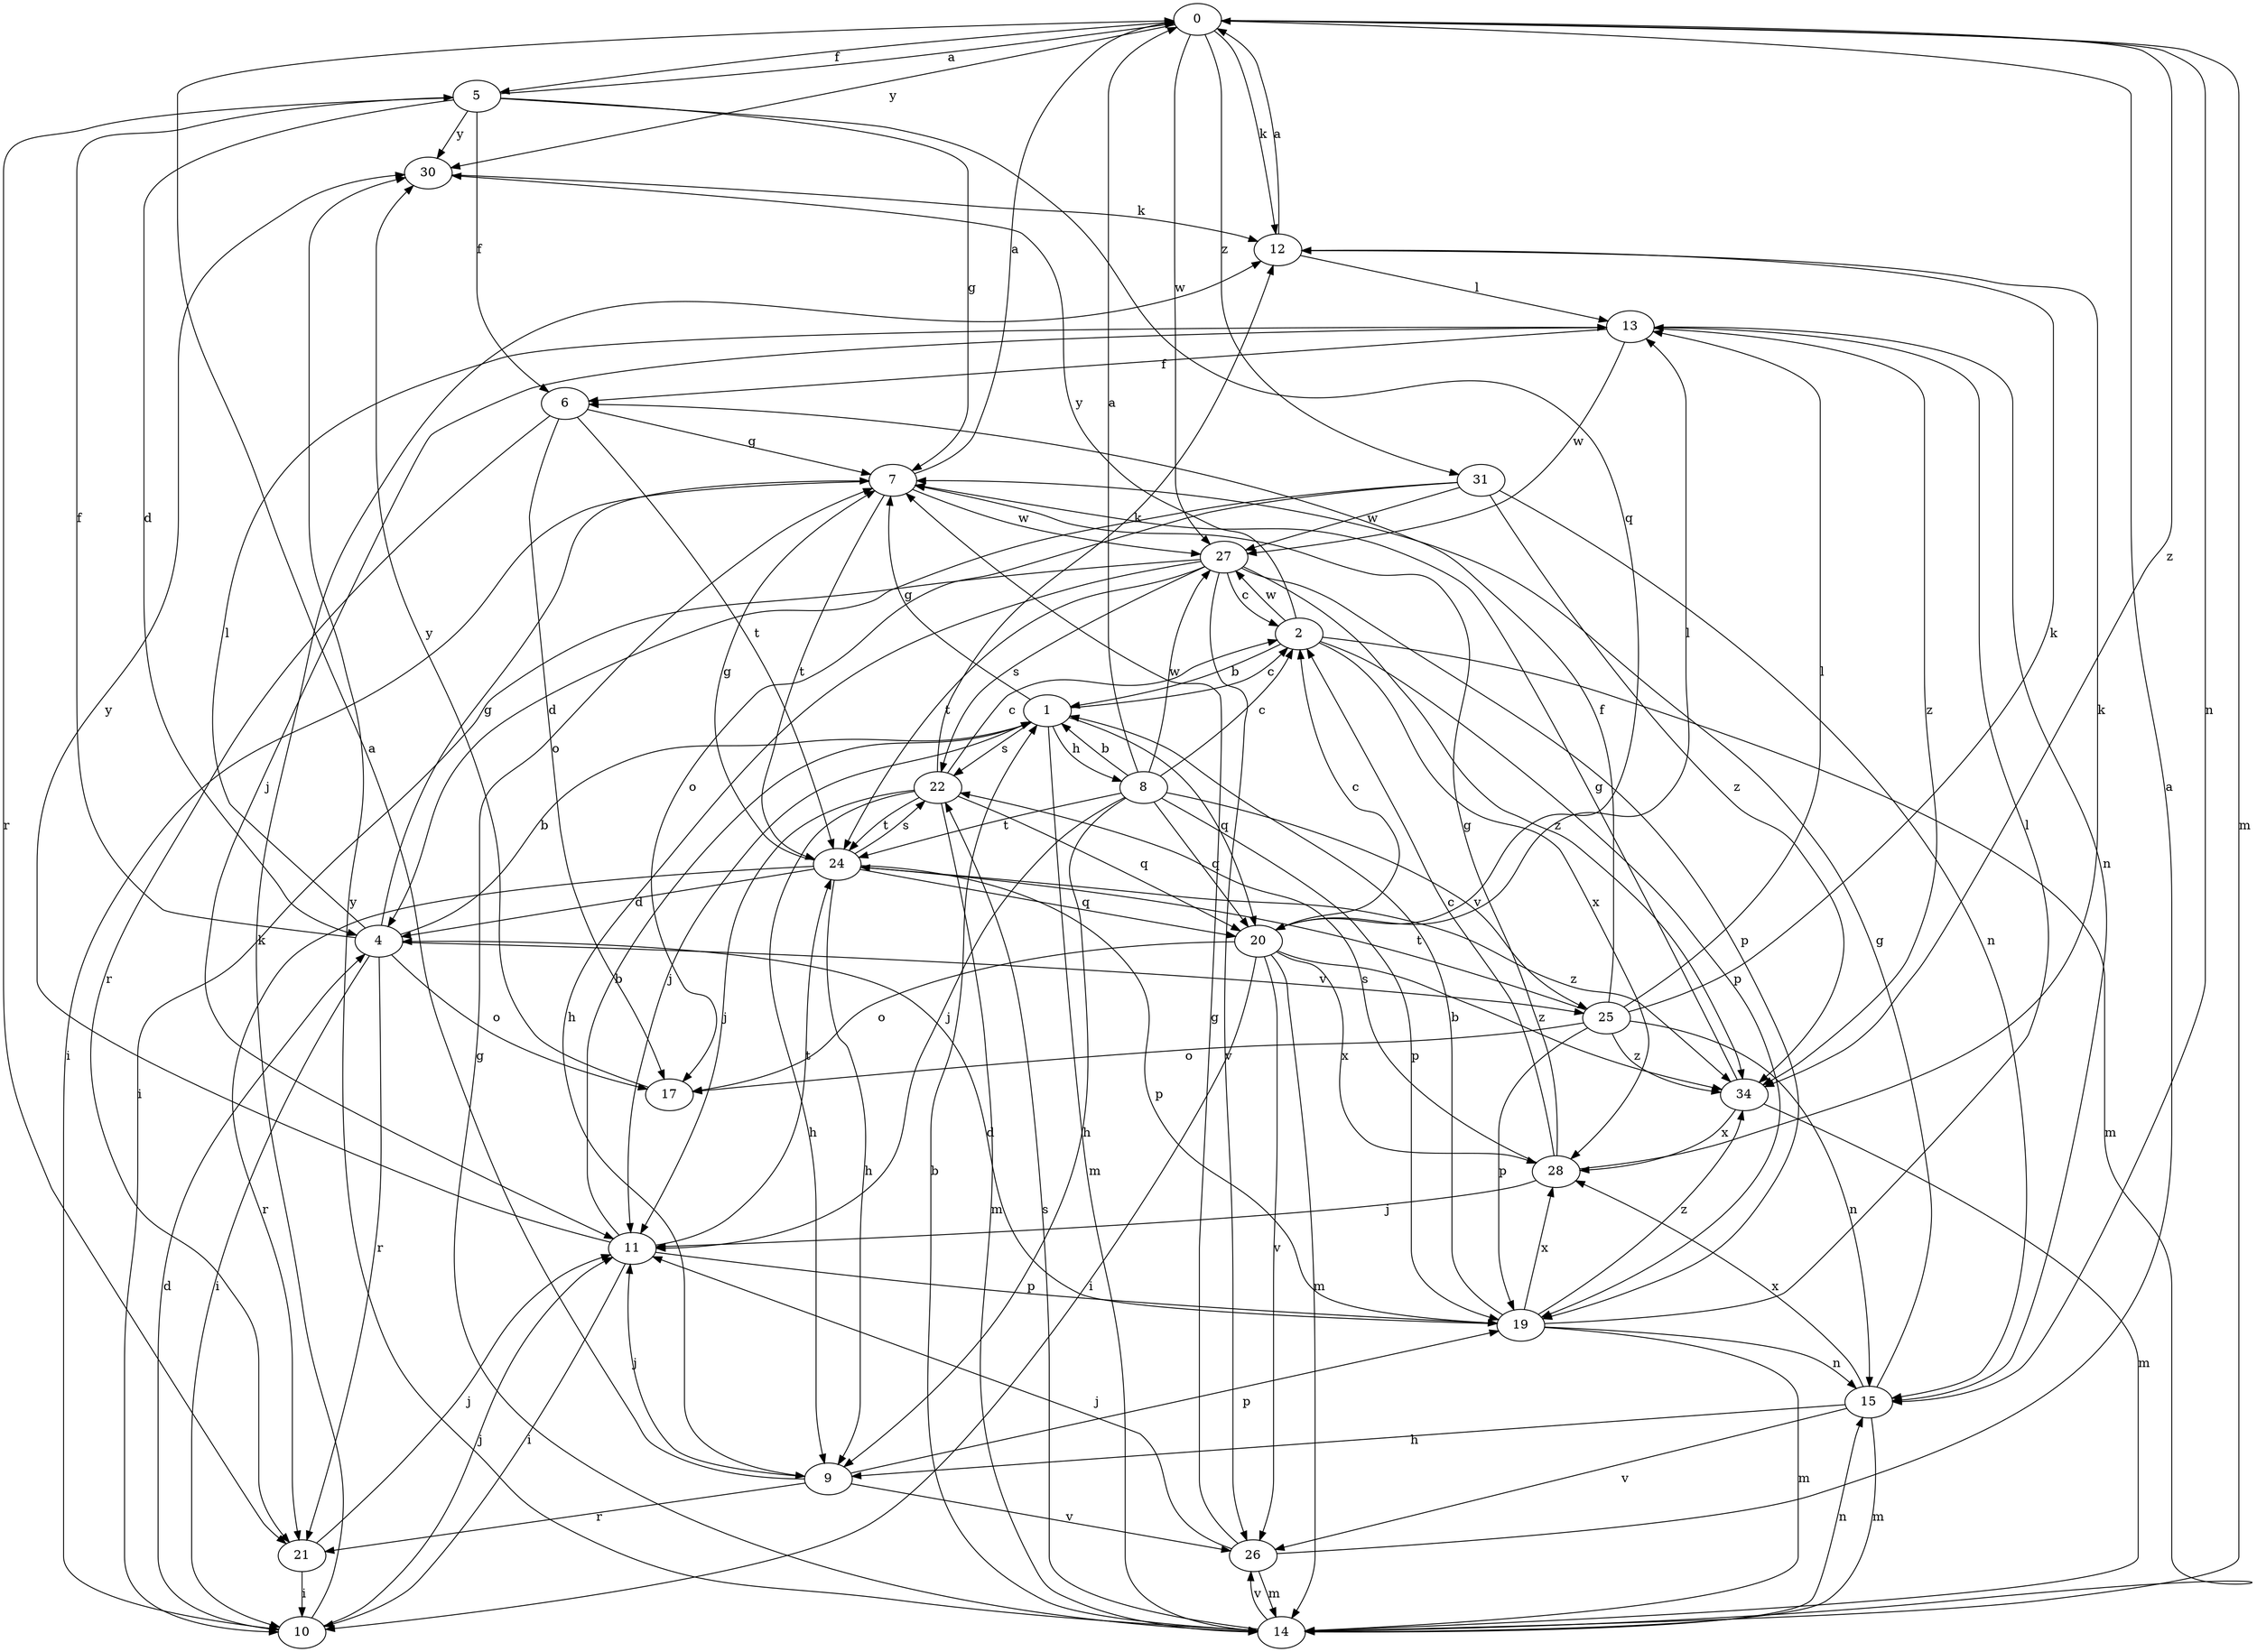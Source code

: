 strict digraph  {
0;
1;
2;
4;
5;
6;
7;
8;
9;
10;
11;
12;
13;
14;
15;
17;
19;
20;
21;
22;
24;
25;
26;
27;
28;
30;
31;
34;
0 -> 5  [label=f];
0 -> 12  [label=k];
0 -> 14  [label=m];
0 -> 15  [label=n];
0 -> 27  [label=w];
0 -> 30  [label=y];
0 -> 31  [label=z];
0 -> 34  [label=z];
1 -> 2  [label=c];
1 -> 7  [label=g];
1 -> 8  [label=h];
1 -> 11  [label=j];
1 -> 14  [label=m];
1 -> 20  [label=q];
1 -> 22  [label=s];
2 -> 1  [label=b];
2 -> 14  [label=m];
2 -> 19  [label=p];
2 -> 27  [label=w];
2 -> 28  [label=x];
2 -> 30  [label=y];
4 -> 1  [label=b];
4 -> 5  [label=f];
4 -> 7  [label=g];
4 -> 10  [label=i];
4 -> 13  [label=l];
4 -> 17  [label=o];
4 -> 21  [label=r];
4 -> 25  [label=v];
5 -> 0  [label=a];
5 -> 4  [label=d];
5 -> 6  [label=f];
5 -> 7  [label=g];
5 -> 20  [label=q];
5 -> 21  [label=r];
5 -> 30  [label=y];
6 -> 7  [label=g];
6 -> 17  [label=o];
6 -> 21  [label=r];
6 -> 24  [label=t];
7 -> 0  [label=a];
7 -> 10  [label=i];
7 -> 24  [label=t];
7 -> 27  [label=w];
8 -> 0  [label=a];
8 -> 1  [label=b];
8 -> 2  [label=c];
8 -> 9  [label=h];
8 -> 11  [label=j];
8 -> 19  [label=p];
8 -> 20  [label=q];
8 -> 24  [label=t];
8 -> 25  [label=v];
8 -> 27  [label=w];
9 -> 0  [label=a];
9 -> 11  [label=j];
9 -> 19  [label=p];
9 -> 21  [label=r];
9 -> 26  [label=v];
10 -> 4  [label=d];
10 -> 11  [label=j];
10 -> 12  [label=k];
11 -> 1  [label=b];
11 -> 10  [label=i];
11 -> 19  [label=p];
11 -> 24  [label=t];
11 -> 30  [label=y];
12 -> 0  [label=a];
12 -> 13  [label=l];
13 -> 6  [label=f];
13 -> 11  [label=j];
13 -> 15  [label=n];
13 -> 27  [label=w];
13 -> 34  [label=z];
14 -> 1  [label=b];
14 -> 7  [label=g];
14 -> 15  [label=n];
14 -> 22  [label=s];
14 -> 26  [label=v];
14 -> 30  [label=y];
15 -> 7  [label=g];
15 -> 9  [label=h];
15 -> 14  [label=m];
15 -> 26  [label=v];
15 -> 28  [label=x];
17 -> 30  [label=y];
19 -> 1  [label=b];
19 -> 4  [label=d];
19 -> 13  [label=l];
19 -> 14  [label=m];
19 -> 15  [label=n];
19 -> 28  [label=x];
19 -> 34  [label=z];
20 -> 2  [label=c];
20 -> 10  [label=i];
20 -> 13  [label=l];
20 -> 14  [label=m];
20 -> 17  [label=o];
20 -> 26  [label=v];
20 -> 28  [label=x];
20 -> 34  [label=z];
21 -> 10  [label=i];
21 -> 11  [label=j];
22 -> 2  [label=c];
22 -> 9  [label=h];
22 -> 11  [label=j];
22 -> 12  [label=k];
22 -> 14  [label=m];
22 -> 20  [label=q];
22 -> 24  [label=t];
24 -> 4  [label=d];
24 -> 7  [label=g];
24 -> 9  [label=h];
24 -> 19  [label=p];
24 -> 20  [label=q];
24 -> 21  [label=r];
24 -> 22  [label=s];
24 -> 34  [label=z];
25 -> 6  [label=f];
25 -> 12  [label=k];
25 -> 13  [label=l];
25 -> 15  [label=n];
25 -> 17  [label=o];
25 -> 19  [label=p];
25 -> 24  [label=t];
25 -> 34  [label=z];
26 -> 0  [label=a];
26 -> 7  [label=g];
26 -> 11  [label=j];
26 -> 14  [label=m];
27 -> 2  [label=c];
27 -> 9  [label=h];
27 -> 10  [label=i];
27 -> 19  [label=p];
27 -> 22  [label=s];
27 -> 24  [label=t];
27 -> 26  [label=v];
27 -> 34  [label=z];
28 -> 2  [label=c];
28 -> 7  [label=g];
28 -> 11  [label=j];
28 -> 12  [label=k];
28 -> 22  [label=s];
30 -> 12  [label=k];
31 -> 4  [label=d];
31 -> 15  [label=n];
31 -> 17  [label=o];
31 -> 27  [label=w];
31 -> 34  [label=z];
34 -> 7  [label=g];
34 -> 14  [label=m];
34 -> 28  [label=x];
}
